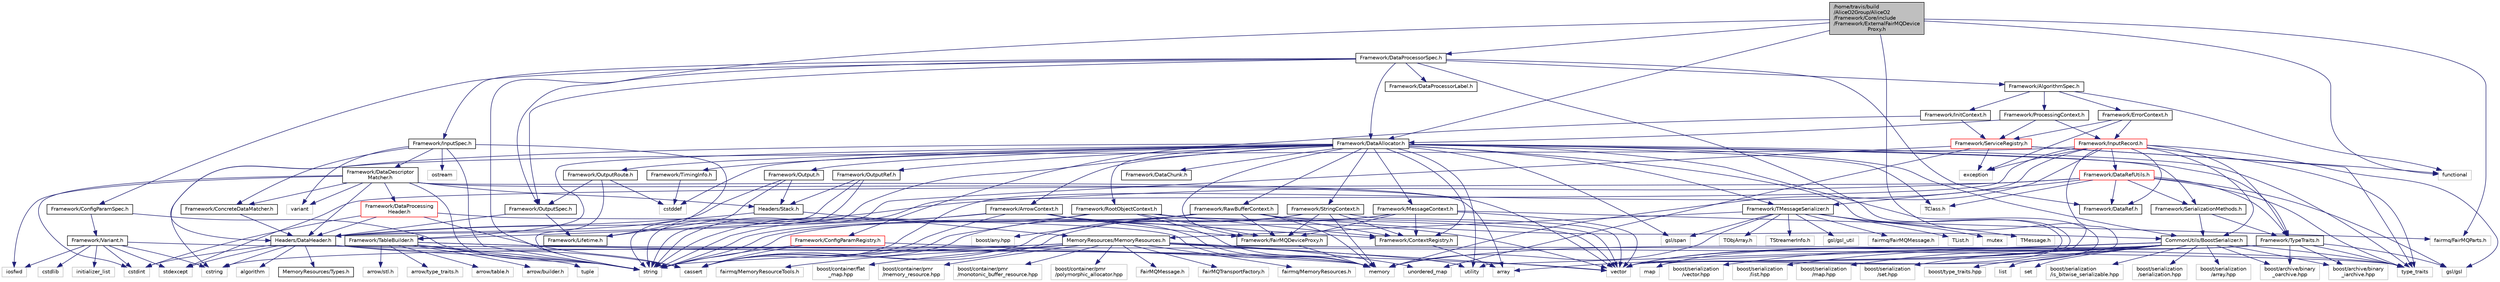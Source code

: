 digraph "/home/travis/build/AliceO2Group/AliceO2/Framework/Core/include/Framework/ExternalFairMQDeviceProxy.h"
{
 // INTERACTIVE_SVG=YES
  bgcolor="transparent";
  edge [fontname="Helvetica",fontsize="10",labelfontname="Helvetica",labelfontsize="10"];
  node [fontname="Helvetica",fontsize="10",shape=record];
  Node1 [label="/home/travis/build\l/AliceO2Group/AliceO2\l/Framework/Core/include\l/Framework/ExternalFairMQDevice\lProxy.h",height=0.2,width=0.4,color="black", fillcolor="grey75", style="filled" fontcolor="black"];
  Node1 -> Node2 [color="midnightblue",fontsize="10",style="solid",fontname="Helvetica"];
  Node2 [label="Framework/DataProcessorSpec.h",height=0.2,width=0.4,color="black",URL="$d0/df4/DataProcessorSpec_8h.html"];
  Node2 -> Node3 [color="midnightblue",fontsize="10",style="solid",fontname="Helvetica"];
  Node3 [label="Framework/AlgorithmSpec.h",height=0.2,width=0.4,color="black",URL="$d0/d14/AlgorithmSpec_8h.html"];
  Node3 -> Node4 [color="midnightblue",fontsize="10",style="solid",fontname="Helvetica"];
  Node4 [label="Framework/ProcessingContext.h",height=0.2,width=0.4,color="black",URL="$de/d6a/ProcessingContext_8h.html"];
  Node4 -> Node5 [color="midnightblue",fontsize="10",style="solid",fontname="Helvetica"];
  Node5 [label="Framework/InputRecord.h",height=0.2,width=0.4,color="red",URL="$d6/d5c/InputRecord_8h.html"];
  Node5 -> Node6 [color="midnightblue",fontsize="10",style="solid",fontname="Helvetica"];
  Node6 [label="Framework/DataRef.h",height=0.2,width=0.4,color="black",URL="$d5/dfb/DataRef_8h.html"];
  Node5 -> Node7 [color="midnightblue",fontsize="10",style="solid",fontname="Helvetica"];
  Node7 [label="Framework/DataRefUtils.h",height=0.2,width=0.4,color="red",URL="$d5/db8/DataRefUtils_8h.html"];
  Node7 -> Node6 [color="midnightblue",fontsize="10",style="solid",fontname="Helvetica"];
  Node7 -> Node8 [color="midnightblue",fontsize="10",style="solid",fontname="Helvetica"];
  Node8 [label="Framework/TMessageSerializer.h",height=0.2,width=0.4,color="black",URL="$d8/d3c/TMessageSerializer_8h.html"];
  Node8 -> Node9 [color="midnightblue",fontsize="10",style="solid",fontname="Helvetica"];
  Node9 [label="fairmq/FairMQMessage.h",height=0.2,width=0.4,color="grey75"];
  Node8 -> Node10 [color="midnightblue",fontsize="10",style="solid",fontname="Helvetica"];
  Node10 [label="TList.h",height=0.2,width=0.4,color="grey75"];
  Node8 -> Node11 [color="midnightblue",fontsize="10",style="solid",fontname="Helvetica"];
  Node11 [label="TMessage.h",height=0.2,width=0.4,color="grey75"];
  Node8 -> Node12 [color="midnightblue",fontsize="10",style="solid",fontname="Helvetica"];
  Node12 [label="TObjArray.h",height=0.2,width=0.4,color="grey75"];
  Node8 -> Node13 [color="midnightblue",fontsize="10",style="solid",fontname="Helvetica"];
  Node13 [label="TStreamerInfo.h",height=0.2,width=0.4,color="grey75"];
  Node8 -> Node14 [color="midnightblue",fontsize="10",style="solid",fontname="Helvetica"];
  Node14 [label="gsl/gsl_util",height=0.2,width=0.4,color="grey75"];
  Node8 -> Node15 [color="midnightblue",fontsize="10",style="solid",fontname="Helvetica"];
  Node15 [label="gsl/span",height=0.2,width=0.4,color="grey75"];
  Node8 -> Node16 [color="midnightblue",fontsize="10",style="solid",fontname="Helvetica"];
  Node16 [label="memory",height=0.2,width=0.4,color="grey75"];
  Node8 -> Node17 [color="midnightblue",fontsize="10",style="solid",fontname="Helvetica"];
  Node17 [label="mutex",height=0.2,width=0.4,color="grey75"];
  Node8 -> Node18 [color="midnightblue",fontsize="10",style="solid",fontname="Helvetica"];
  Node18 [label="MemoryResources/MemoryResources.h",height=0.2,width=0.4,color="black",URL="$dc/d03/MemoryResources_8h.html"];
  Node18 -> Node19 [color="midnightblue",fontsize="10",style="solid",fontname="Helvetica"];
  Node19 [label="boost/container/flat\l_map.hpp",height=0.2,width=0.4,color="grey75"];
  Node18 -> Node20 [color="midnightblue",fontsize="10",style="solid",fontname="Helvetica"];
  Node20 [label="boost/container/pmr\l/memory_resource.hpp",height=0.2,width=0.4,color="grey75"];
  Node18 -> Node21 [color="midnightblue",fontsize="10",style="solid",fontname="Helvetica"];
  Node21 [label="boost/container/pmr\l/monotonic_buffer_resource.hpp",height=0.2,width=0.4,color="grey75"];
  Node18 -> Node22 [color="midnightblue",fontsize="10",style="solid",fontname="Helvetica"];
  Node22 [label="boost/container/pmr\l/polymorphic_allocator.hpp",height=0.2,width=0.4,color="grey75"];
  Node18 -> Node23 [color="midnightblue",fontsize="10",style="solid",fontname="Helvetica"];
  Node23 [label="cstring",height=0.2,width=0.4,color="grey75"];
  Node18 -> Node24 [color="midnightblue",fontsize="10",style="solid",fontname="Helvetica"];
  Node24 [label="string",height=0.2,width=0.4,color="grey75"];
  Node18 -> Node25 [color="midnightblue",fontsize="10",style="solid",fontname="Helvetica"];
  Node25 [label="type_traits",height=0.2,width=0.4,color="grey75"];
  Node18 -> Node26 [color="midnightblue",fontsize="10",style="solid",fontname="Helvetica"];
  Node26 [label="utility",height=0.2,width=0.4,color="grey75"];
  Node18 -> Node27 [color="midnightblue",fontsize="10",style="solid",fontname="Helvetica"];
  Node27 [label="vector",height=0.2,width=0.4,color="grey75"];
  Node18 -> Node28 [color="midnightblue",fontsize="10",style="solid",fontname="Helvetica"];
  Node28 [label="unordered_map",height=0.2,width=0.4,color="grey75"];
  Node18 -> Node29 [color="midnightblue",fontsize="10",style="solid",fontname="Helvetica"];
  Node29 [label="FairMQMessage.h",height=0.2,width=0.4,color="grey75"];
  Node18 -> Node30 [color="midnightblue",fontsize="10",style="solid",fontname="Helvetica"];
  Node30 [label="FairMQTransportFactory.h",height=0.2,width=0.4,color="grey75"];
  Node18 -> Node31 [color="midnightblue",fontsize="10",style="solid",fontname="Helvetica"];
  Node31 [label="fairmq/MemoryResources.h",height=0.2,width=0.4,color="grey75"];
  Node18 -> Node32 [color="midnightblue",fontsize="10",style="solid",fontname="Helvetica"];
  Node32 [label="fairmq/MemoryResourceTools.h",height=0.2,width=0.4,color="grey75"];
  Node7 -> Node33 [color="midnightblue",fontsize="10",style="solid",fontname="Helvetica"];
  Node33 [label="Framework/SerializationMethods.h",height=0.2,width=0.4,color="black",URL="$d1/d53/SerializationMethods_8h.html",tooltip="Type wrappers for enfording a specific serialization method. "];
  Node33 -> Node34 [color="midnightblue",fontsize="10",style="solid",fontname="Helvetica"];
  Node34 [label="Framework/TypeTraits.h",height=0.2,width=0.4,color="black",URL="$d0/d95/TypeTraits_8h.html"];
  Node34 -> Node25 [color="midnightblue",fontsize="10",style="solid",fontname="Helvetica"];
  Node34 -> Node27 [color="midnightblue",fontsize="10",style="solid",fontname="Helvetica"];
  Node34 -> Node16 [color="midnightblue",fontsize="10",style="solid",fontname="Helvetica"];
  Node34 -> Node35 [color="midnightblue",fontsize="10",style="solid",fontname="Helvetica"];
  Node35 [label="boost/archive/binary\l_iarchive.hpp",height=0.2,width=0.4,color="grey75"];
  Node34 -> Node36 [color="midnightblue",fontsize="10",style="solid",fontname="Helvetica"];
  Node36 [label="boost/archive/binary\l_oarchive.hpp",height=0.2,width=0.4,color="grey75"];
  Node34 -> Node37 [color="midnightblue",fontsize="10",style="solid",fontname="Helvetica"];
  Node37 [label="gsl/gsl",height=0.2,width=0.4,color="grey75"];
  Node33 -> Node38 [color="midnightblue",fontsize="10",style="solid",fontname="Helvetica"];
  Node38 [label="CommonUtils/BoostSerializer.h",height=0.2,width=0.4,color="black",URL="$d7/d91/BoostSerializer_8h.html",tooltip="Templatised boost serializer/deserializer for containers and base types. "];
  Node38 -> Node26 [color="midnightblue",fontsize="10",style="solid",fontname="Helvetica"];
  Node38 -> Node25 [color="midnightblue",fontsize="10",style="solid",fontname="Helvetica"];
  Node38 -> Node39 [color="midnightblue",fontsize="10",style="solid",fontname="Helvetica"];
  Node39 [label="array",height=0.2,width=0.4,color="grey75"];
  Node38 -> Node27 [color="midnightblue",fontsize="10",style="solid",fontname="Helvetica"];
  Node38 -> Node40 [color="midnightblue",fontsize="10",style="solid",fontname="Helvetica"];
  Node40 [label="list",height=0.2,width=0.4,color="grey75"];
  Node38 -> Node41 [color="midnightblue",fontsize="10",style="solid",fontname="Helvetica"];
  Node41 [label="map",height=0.2,width=0.4,color="grey75"];
  Node38 -> Node42 [color="midnightblue",fontsize="10",style="solid",fontname="Helvetica"];
  Node42 [label="set",height=0.2,width=0.4,color="grey75"];
  Node38 -> Node35 [color="midnightblue",fontsize="10",style="solid",fontname="Helvetica"];
  Node38 -> Node36 [color="midnightblue",fontsize="10",style="solid",fontname="Helvetica"];
  Node38 -> Node43 [color="midnightblue",fontsize="10",style="solid",fontname="Helvetica"];
  Node43 [label="boost/serialization\l/is_bitwise_serializable.hpp",height=0.2,width=0.4,color="grey75"];
  Node38 -> Node44 [color="midnightblue",fontsize="10",style="solid",fontname="Helvetica"];
  Node44 [label="boost/serialization\l/serialization.hpp",height=0.2,width=0.4,color="grey75"];
  Node38 -> Node45 [color="midnightblue",fontsize="10",style="solid",fontname="Helvetica"];
  Node45 [label="boost/serialization\l/array.hpp",height=0.2,width=0.4,color="grey75"];
  Node38 -> Node46 [color="midnightblue",fontsize="10",style="solid",fontname="Helvetica"];
  Node46 [label="boost/serialization\l/vector.hpp",height=0.2,width=0.4,color="grey75"];
  Node38 -> Node47 [color="midnightblue",fontsize="10",style="solid",fontname="Helvetica"];
  Node47 [label="boost/serialization\l/list.hpp",height=0.2,width=0.4,color="grey75"];
  Node38 -> Node48 [color="midnightblue",fontsize="10",style="solid",fontname="Helvetica"];
  Node48 [label="boost/serialization\l/map.hpp",height=0.2,width=0.4,color="grey75"];
  Node38 -> Node49 [color="midnightblue",fontsize="10",style="solid",fontname="Helvetica"];
  Node49 [label="boost/serialization\l/set.hpp",height=0.2,width=0.4,color="grey75"];
  Node38 -> Node50 [color="midnightblue",fontsize="10",style="solid",fontname="Helvetica"];
  Node50 [label="boost/type_traits.hpp",height=0.2,width=0.4,color="grey75"];
  Node7 -> Node34 [color="midnightblue",fontsize="10",style="solid",fontname="Helvetica"];
  Node7 -> Node51 [color="midnightblue",fontsize="10",style="solid",fontname="Helvetica"];
  Node51 [label="Headers/DataHeader.h",height=0.2,width=0.4,color="black",URL="$dc/dcd/DataHeader_8h.html"];
  Node51 -> Node52 [color="midnightblue",fontsize="10",style="solid",fontname="Helvetica"];
  Node52 [label="cstdint",height=0.2,width=0.4,color="grey75"];
  Node51 -> Node16 [color="midnightblue",fontsize="10",style="solid",fontname="Helvetica"];
  Node51 -> Node53 [color="midnightblue",fontsize="10",style="solid",fontname="Helvetica"];
  Node53 [label="cassert",height=0.2,width=0.4,color="grey75"];
  Node51 -> Node23 [color="midnightblue",fontsize="10",style="solid",fontname="Helvetica"];
  Node51 -> Node54 [color="midnightblue",fontsize="10",style="solid",fontname="Helvetica"];
  Node54 [label="algorithm",height=0.2,width=0.4,color="grey75"];
  Node51 -> Node55 [color="midnightblue",fontsize="10",style="solid",fontname="Helvetica"];
  Node55 [label="stdexcept",height=0.2,width=0.4,color="grey75"];
  Node51 -> Node24 [color="midnightblue",fontsize="10",style="solid",fontname="Helvetica"];
  Node51 -> Node56 [color="midnightblue",fontsize="10",style="solid",fontname="Helvetica"];
  Node56 [label="MemoryResources/Types.h",height=0.2,width=0.4,color="black",URL="$d7/df8/Types_8h.html"];
  Node7 -> Node57 [color="midnightblue",fontsize="10",style="solid",fontname="Helvetica"];
  Node57 [label="TClass.h",height=0.2,width=0.4,color="grey75"];
  Node7 -> Node37 [color="midnightblue",fontsize="10",style="solid",fontname="Helvetica"];
  Node7 -> Node55 [color="midnightblue",fontsize="10",style="solid",fontname="Helvetica"];
  Node7 -> Node25 [color="midnightblue",fontsize="10",style="solid",fontname="Helvetica"];
  Node5 -> Node34 [color="midnightblue",fontsize="10",style="solid",fontname="Helvetica"];
  Node5 -> Node38 [color="midnightblue",fontsize="10",style="solid",fontname="Helvetica"];
  Node5 -> Node37 [color="midnightblue",fontsize="10",style="solid",fontname="Helvetica"];
  Node5 -> Node24 [color="midnightblue",fontsize="10",style="solid",fontname="Helvetica"];
  Node5 -> Node27 [color="midnightblue",fontsize="10",style="solid",fontname="Helvetica"];
  Node5 -> Node23 [color="midnightblue",fontsize="10",style="solid",fontname="Helvetica"];
  Node5 -> Node53 [color="midnightblue",fontsize="10",style="solid",fontname="Helvetica"];
  Node5 -> Node58 [color="midnightblue",fontsize="10",style="solid",fontname="Helvetica"];
  Node58 [label="exception",height=0.2,width=0.4,color="grey75"];
  Node5 -> Node16 [color="midnightblue",fontsize="10",style="solid",fontname="Helvetica"];
  Node5 -> Node25 [color="midnightblue",fontsize="10",style="solid",fontname="Helvetica"];
  Node4 -> Node59 [color="midnightblue",fontsize="10",style="solid",fontname="Helvetica"];
  Node59 [label="Framework/ServiceRegistry.h",height=0.2,width=0.4,color="red",URL="$d8/d17/ServiceRegistry_8h.html"];
  Node59 -> Node58 [color="midnightblue",fontsize="10",style="solid",fontname="Helvetica"];
  Node59 -> Node60 [color="midnightblue",fontsize="10",style="solid",fontname="Helvetica"];
  Node60 [label="functional",height=0.2,width=0.4,color="grey75"];
  Node59 -> Node24 [color="midnightblue",fontsize="10",style="solid",fontname="Helvetica"];
  Node59 -> Node25 [color="midnightblue",fontsize="10",style="solid",fontname="Helvetica"];
  Node59 -> Node28 [color="midnightblue",fontsize="10",style="solid",fontname="Helvetica"];
  Node4 -> Node61 [color="midnightblue",fontsize="10",style="solid",fontname="Helvetica"];
  Node61 [label="Framework/DataAllocator.h",height=0.2,width=0.4,color="black",URL="$d1/d28/DataAllocator_8h.html"];
  Node61 -> Node62 [color="midnightblue",fontsize="10",style="solid",fontname="Helvetica"];
  Node62 [label="Framework/ContextRegistry.h",height=0.2,width=0.4,color="black",URL="$df/d2f/ContextRegistry_8h.html"];
  Node62 -> Node39 [color="midnightblue",fontsize="10",style="solid",fontname="Helvetica"];
  Node61 -> Node63 [color="midnightblue",fontsize="10",style="solid",fontname="Helvetica"];
  Node63 [label="Framework/MessageContext.h",height=0.2,width=0.4,color="black",URL="$dc/dc4/MessageContext_8h.html"];
  Node63 -> Node62 [color="midnightblue",fontsize="10",style="solid",fontname="Helvetica"];
  Node63 -> Node64 [color="midnightblue",fontsize="10",style="solid",fontname="Helvetica"];
  Node64 [label="Framework/FairMQDeviceProxy.h",height=0.2,width=0.4,color="black",URL="$d8/d71/FairMQDeviceProxy_8h.html"];
  Node64 -> Node16 [color="midnightblue",fontsize="10",style="solid",fontname="Helvetica"];
  Node63 -> Node65 [color="midnightblue",fontsize="10",style="solid",fontname="Helvetica"];
  Node65 [label="fairmq/FairMQParts.h",height=0.2,width=0.4,color="grey75"];
  Node63 -> Node27 [color="midnightblue",fontsize="10",style="solid",fontname="Helvetica"];
  Node63 -> Node53 [color="midnightblue",fontsize="10",style="solid",fontname="Helvetica"];
  Node63 -> Node24 [color="midnightblue",fontsize="10",style="solid",fontname="Helvetica"];
  Node61 -> Node66 [color="midnightblue",fontsize="10",style="solid",fontname="Helvetica"];
  Node66 [label="Framework/RootObjectContext.h",height=0.2,width=0.4,color="black",URL="$d2/d80/RootObjectContext_8h.html"];
  Node66 -> Node62 [color="midnightblue",fontsize="10",style="solid",fontname="Helvetica"];
  Node66 -> Node64 [color="midnightblue",fontsize="10",style="solid",fontname="Helvetica"];
  Node66 -> Node27 [color="midnightblue",fontsize="10",style="solid",fontname="Helvetica"];
  Node66 -> Node53 [color="midnightblue",fontsize="10",style="solid",fontname="Helvetica"];
  Node66 -> Node24 [color="midnightblue",fontsize="10",style="solid",fontname="Helvetica"];
  Node66 -> Node16 [color="midnightblue",fontsize="10",style="solid",fontname="Helvetica"];
  Node61 -> Node67 [color="midnightblue",fontsize="10",style="solid",fontname="Helvetica"];
  Node67 [label="Framework/StringContext.h",height=0.2,width=0.4,color="black",URL="$dd/df6/StringContext_8h.html"];
  Node67 -> Node62 [color="midnightblue",fontsize="10",style="solid",fontname="Helvetica"];
  Node67 -> Node64 [color="midnightblue",fontsize="10",style="solid",fontname="Helvetica"];
  Node67 -> Node27 [color="midnightblue",fontsize="10",style="solid",fontname="Helvetica"];
  Node67 -> Node53 [color="midnightblue",fontsize="10",style="solid",fontname="Helvetica"];
  Node67 -> Node24 [color="midnightblue",fontsize="10",style="solid",fontname="Helvetica"];
  Node67 -> Node16 [color="midnightblue",fontsize="10",style="solid",fontname="Helvetica"];
  Node61 -> Node68 [color="midnightblue",fontsize="10",style="solid",fontname="Helvetica"];
  Node68 [label="Framework/ArrowContext.h",height=0.2,width=0.4,color="black",URL="$d8/da2/ArrowContext_8h.html"];
  Node68 -> Node62 [color="midnightblue",fontsize="10",style="solid",fontname="Helvetica"];
  Node68 -> Node64 [color="midnightblue",fontsize="10",style="solid",fontname="Helvetica"];
  Node68 -> Node69 [color="midnightblue",fontsize="10",style="solid",fontname="Helvetica"];
  Node69 [label="Framework/TableBuilder.h",height=0.2,width=0.4,color="black",URL="$d5/d98/TableBuilder_8h.html"];
  Node69 -> Node70 [color="midnightblue",fontsize="10",style="solid",fontname="Helvetica"];
  Node70 [label="arrow/stl.h",height=0.2,width=0.4,color="grey75"];
  Node69 -> Node71 [color="midnightblue",fontsize="10",style="solid",fontname="Helvetica"];
  Node71 [label="arrow/type_traits.h",height=0.2,width=0.4,color="grey75"];
  Node69 -> Node72 [color="midnightblue",fontsize="10",style="solid",fontname="Helvetica"];
  Node72 [label="arrow/table.h",height=0.2,width=0.4,color="grey75"];
  Node69 -> Node73 [color="midnightblue",fontsize="10",style="solid",fontname="Helvetica"];
  Node73 [label="arrow/builder.h",height=0.2,width=0.4,color="grey75"];
  Node69 -> Node27 [color="midnightblue",fontsize="10",style="solid",fontname="Helvetica"];
  Node69 -> Node24 [color="midnightblue",fontsize="10",style="solid",fontname="Helvetica"];
  Node69 -> Node16 [color="midnightblue",fontsize="10",style="solid",fontname="Helvetica"];
  Node69 -> Node74 [color="midnightblue",fontsize="10",style="solid",fontname="Helvetica"];
  Node74 [label="tuple",height=0.2,width=0.4,color="grey75"];
  Node68 -> Node27 [color="midnightblue",fontsize="10",style="solid",fontname="Helvetica"];
  Node68 -> Node53 [color="midnightblue",fontsize="10",style="solid",fontname="Helvetica"];
  Node68 -> Node24 [color="midnightblue",fontsize="10",style="solid",fontname="Helvetica"];
  Node68 -> Node16 [color="midnightblue",fontsize="10",style="solid",fontname="Helvetica"];
  Node61 -> Node75 [color="midnightblue",fontsize="10",style="solid",fontname="Helvetica"];
  Node75 [label="Framework/RawBufferContext.h",height=0.2,width=0.4,color="black",URL="$d8/d25/RawBufferContext_8h.html",tooltip=" "];
  Node75 -> Node62 [color="midnightblue",fontsize="10",style="solid",fontname="Helvetica"];
  Node75 -> Node64 [color="midnightblue",fontsize="10",style="solid",fontname="Helvetica"];
  Node75 -> Node38 [color="midnightblue",fontsize="10",style="solid",fontname="Helvetica"];
  Node75 -> Node27 [color="midnightblue",fontsize="10",style="solid",fontname="Helvetica"];
  Node75 -> Node53 [color="midnightblue",fontsize="10",style="solid",fontname="Helvetica"];
  Node75 -> Node24 [color="midnightblue",fontsize="10",style="solid",fontname="Helvetica"];
  Node75 -> Node16 [color="midnightblue",fontsize="10",style="solid",fontname="Helvetica"];
  Node75 -> Node76 [color="midnightblue",fontsize="10",style="solid",fontname="Helvetica"];
  Node76 [label="boost/any.hpp",height=0.2,width=0.4,color="grey75"];
  Node61 -> Node38 [color="midnightblue",fontsize="10",style="solid",fontname="Helvetica"];
  Node61 -> Node77 [color="midnightblue",fontsize="10",style="solid",fontname="Helvetica"];
  Node77 [label="Framework/Output.h",height=0.2,width=0.4,color="black",URL="$d3/ddf/Output_8h.html"];
  Node77 -> Node51 [color="midnightblue",fontsize="10",style="solid",fontname="Helvetica"];
  Node77 -> Node78 [color="midnightblue",fontsize="10",style="solid",fontname="Helvetica"];
  Node78 [label="Framework/Lifetime.h",height=0.2,width=0.4,color="black",URL="$dc/dca/Lifetime_8h.html"];
  Node77 -> Node79 [color="midnightblue",fontsize="10",style="solid",fontname="Helvetica"];
  Node79 [label="Headers/Stack.h",height=0.2,width=0.4,color="black",URL="$d4/d00/Headers_2include_2Headers_2Stack_8h.html"];
  Node79 -> Node18 [color="midnightblue",fontsize="10",style="solid",fontname="Helvetica"];
  Node79 -> Node51 [color="midnightblue",fontsize="10",style="solid",fontname="Helvetica"];
  Node61 -> Node80 [color="midnightblue",fontsize="10",style="solid",fontname="Helvetica"];
  Node80 [label="Framework/OutputRef.h",height=0.2,width=0.4,color="black",URL="$d6/d5a/OutputRef_8h.html"];
  Node80 -> Node51 [color="midnightblue",fontsize="10",style="solid",fontname="Helvetica"];
  Node80 -> Node79 [color="midnightblue",fontsize="10",style="solid",fontname="Helvetica"];
  Node80 -> Node24 [color="midnightblue",fontsize="10",style="solid",fontname="Helvetica"];
  Node61 -> Node81 [color="midnightblue",fontsize="10",style="solid",fontname="Helvetica"];
  Node81 [label="Framework/OutputRoute.h",height=0.2,width=0.4,color="black",URL="$d6/df4/OutputRoute_8h.html"];
  Node81 -> Node82 [color="midnightblue",fontsize="10",style="solid",fontname="Helvetica"];
  Node82 [label="Framework/OutputSpec.h",height=0.2,width=0.4,color="black",URL="$db/d2d/OutputSpec_8h.html"];
  Node82 -> Node51 [color="midnightblue",fontsize="10",style="solid",fontname="Helvetica"];
  Node82 -> Node78 [color="midnightblue",fontsize="10",style="solid",fontname="Helvetica"];
  Node81 -> Node83 [color="midnightblue",fontsize="10",style="solid",fontname="Helvetica"];
  Node83 [label="cstddef",height=0.2,width=0.4,color="grey75"];
  Node81 -> Node24 [color="midnightblue",fontsize="10",style="solid",fontname="Helvetica"];
  Node61 -> Node84 [color="midnightblue",fontsize="10",style="solid",fontname="Helvetica"];
  Node84 [label="Framework/DataChunk.h",height=0.2,width=0.4,color="black",URL="$d7/d31/DataChunk_8h.html"];
  Node61 -> Node64 [color="midnightblue",fontsize="10",style="solid",fontname="Helvetica"];
  Node61 -> Node85 [color="midnightblue",fontsize="10",style="solid",fontname="Helvetica"];
  Node85 [label="Framework/TimingInfo.h",height=0.2,width=0.4,color="black",URL="$da/d2b/TimingInfo_8h.html"];
  Node85 -> Node83 [color="midnightblue",fontsize="10",style="solid",fontname="Helvetica"];
  Node61 -> Node8 [color="midnightblue",fontsize="10",style="solid",fontname="Helvetica"];
  Node61 -> Node34 [color="midnightblue",fontsize="10",style="solid",fontname="Helvetica"];
  Node61 -> Node33 [color="midnightblue",fontsize="10",style="solid",fontname="Helvetica"];
  Node61 -> Node69 [color="midnightblue",fontsize="10",style="solid",fontname="Helvetica"];
  Node61 -> Node51 [color="midnightblue",fontsize="10",style="solid",fontname="Helvetica"];
  Node61 -> Node57 [color="midnightblue",fontsize="10",style="solid",fontname="Helvetica"];
  Node61 -> Node15 [color="midnightblue",fontsize="10",style="solid",fontname="Helvetica"];
  Node61 -> Node27 [color="midnightblue",fontsize="10",style="solid",fontname="Helvetica"];
  Node61 -> Node41 [color="midnightblue",fontsize="10",style="solid",fontname="Helvetica"];
  Node61 -> Node24 [color="midnightblue",fontsize="10",style="solid",fontname="Helvetica"];
  Node61 -> Node26 [color="midnightblue",fontsize="10",style="solid",fontname="Helvetica"];
  Node61 -> Node25 [color="midnightblue",fontsize="10",style="solid",fontname="Helvetica"];
  Node61 -> Node83 [color="midnightblue",fontsize="10",style="solid",fontname="Helvetica"];
  Node3 -> Node86 [color="midnightblue",fontsize="10",style="solid",fontname="Helvetica"];
  Node86 [label="Framework/ErrorContext.h",height=0.2,width=0.4,color="black",URL="$d7/dad/ErrorContext_8h.html"];
  Node86 -> Node5 [color="midnightblue",fontsize="10",style="solid",fontname="Helvetica"];
  Node86 -> Node59 [color="midnightblue",fontsize="10",style="solid",fontname="Helvetica"];
  Node86 -> Node58 [color="midnightblue",fontsize="10",style="solid",fontname="Helvetica"];
  Node3 -> Node87 [color="midnightblue",fontsize="10",style="solid",fontname="Helvetica"];
  Node87 [label="Framework/InitContext.h",height=0.2,width=0.4,color="black",URL="$d4/d2b/InitContext_8h.html"];
  Node87 -> Node88 [color="midnightblue",fontsize="10",style="solid",fontname="Helvetica"];
  Node88 [label="Framework/ConfigParamRegistry.h",height=0.2,width=0.4,color="red",URL="$de/dc6/ConfigParamRegistry_8h.html"];
  Node88 -> Node16 [color="midnightblue",fontsize="10",style="solid",fontname="Helvetica"];
  Node88 -> Node24 [color="midnightblue",fontsize="10",style="solid",fontname="Helvetica"];
  Node88 -> Node53 [color="midnightblue",fontsize="10",style="solid",fontname="Helvetica"];
  Node87 -> Node59 [color="midnightblue",fontsize="10",style="solid",fontname="Helvetica"];
  Node3 -> Node60 [color="midnightblue",fontsize="10",style="solid",fontname="Helvetica"];
  Node2 -> Node89 [color="midnightblue",fontsize="10",style="solid",fontname="Helvetica"];
  Node89 [label="Framework/ConfigParamSpec.h",height=0.2,width=0.4,color="black",URL="$d0/d1c/ConfigParamSpec_8h.html"];
  Node89 -> Node90 [color="midnightblue",fontsize="10",style="solid",fontname="Helvetica"];
  Node90 [label="Framework/Variant.h",height=0.2,width=0.4,color="black",URL="$de/d56/Variant_8h.html"];
  Node90 -> Node25 [color="midnightblue",fontsize="10",style="solid",fontname="Helvetica"];
  Node90 -> Node23 [color="midnightblue",fontsize="10",style="solid",fontname="Helvetica"];
  Node90 -> Node52 [color="midnightblue",fontsize="10",style="solid",fontname="Helvetica"];
  Node90 -> Node91 [color="midnightblue",fontsize="10",style="solid",fontname="Helvetica"];
  Node91 [label="cstdlib",height=0.2,width=0.4,color="grey75"];
  Node90 -> Node55 [color="midnightblue",fontsize="10",style="solid",fontname="Helvetica"];
  Node90 -> Node92 [color="midnightblue",fontsize="10",style="solid",fontname="Helvetica"];
  Node92 [label="iosfwd",height=0.2,width=0.4,color="grey75"];
  Node90 -> Node93 [color="midnightblue",fontsize="10",style="solid",fontname="Helvetica"];
  Node93 [label="initializer_list",height=0.2,width=0.4,color="grey75"];
  Node89 -> Node24 [color="midnightblue",fontsize="10",style="solid",fontname="Helvetica"];
  Node2 -> Node61 [color="midnightblue",fontsize="10",style="solid",fontname="Helvetica"];
  Node2 -> Node94 [color="midnightblue",fontsize="10",style="solid",fontname="Helvetica"];
  Node94 [label="Framework/DataProcessorLabel.h",height=0.2,width=0.4,color="black",URL="$d1/df2/DataProcessorLabel_8h.html"];
  Node2 -> Node6 [color="midnightblue",fontsize="10",style="solid",fontname="Helvetica"];
  Node2 -> Node95 [color="midnightblue",fontsize="10",style="solid",fontname="Helvetica"];
  Node95 [label="Framework/InputSpec.h",height=0.2,width=0.4,color="black",URL="$d5/d3f/InputSpec_8h.html"];
  Node95 -> Node78 [color="midnightblue",fontsize="10",style="solid",fontname="Helvetica"];
  Node95 -> Node96 [color="midnightblue",fontsize="10",style="solid",fontname="Helvetica"];
  Node96 [label="Framework/ConcreteDataMatcher.h",height=0.2,width=0.4,color="black",URL="$d0/d1b/ConcreteDataMatcher_8h.html"];
  Node96 -> Node51 [color="midnightblue",fontsize="10",style="solid",fontname="Helvetica"];
  Node95 -> Node97 [color="midnightblue",fontsize="10",style="solid",fontname="Helvetica"];
  Node97 [label="Framework/DataDescriptor\lMatcher.h",height=0.2,width=0.4,color="black",URL="$d3/da3/DataDescriptorMatcher_8h.html"];
  Node97 -> Node96 [color="midnightblue",fontsize="10",style="solid",fontname="Helvetica"];
  Node97 -> Node98 [color="midnightblue",fontsize="10",style="solid",fontname="Helvetica"];
  Node98 [label="Framework/DataProcessing\lHeader.h",height=0.2,width=0.4,color="red",URL="$d6/dc9/DataProcessingHeader_8h.html"];
  Node98 -> Node51 [color="midnightblue",fontsize="10",style="solid",fontname="Helvetica"];
  Node98 -> Node52 [color="midnightblue",fontsize="10",style="solid",fontname="Helvetica"];
  Node98 -> Node16 [color="midnightblue",fontsize="10",style="solid",fontname="Helvetica"];
  Node98 -> Node53 [color="midnightblue",fontsize="10",style="solid",fontname="Helvetica"];
  Node97 -> Node51 [color="midnightblue",fontsize="10",style="solid",fontname="Helvetica"];
  Node97 -> Node79 [color="midnightblue",fontsize="10",style="solid",fontname="Helvetica"];
  Node97 -> Node39 [color="midnightblue",fontsize="10",style="solid",fontname="Helvetica"];
  Node97 -> Node52 [color="midnightblue",fontsize="10",style="solid",fontname="Helvetica"];
  Node97 -> Node92 [color="midnightblue",fontsize="10",style="solid",fontname="Helvetica"];
  Node97 -> Node24 [color="midnightblue",fontsize="10",style="solid",fontname="Helvetica"];
  Node97 -> Node99 [color="midnightblue",fontsize="10",style="solid",fontname="Helvetica"];
  Node99 [label="variant",height=0.2,width=0.4,color="grey75"];
  Node97 -> Node27 [color="midnightblue",fontsize="10",style="solid",fontname="Helvetica"];
  Node95 -> Node24 [color="midnightblue",fontsize="10",style="solid",fontname="Helvetica"];
  Node95 -> Node100 [color="midnightblue",fontsize="10",style="solid",fontname="Helvetica"];
  Node100 [label="ostream",height=0.2,width=0.4,color="grey75"];
  Node95 -> Node99 [color="midnightblue",fontsize="10",style="solid",fontname="Helvetica"];
  Node2 -> Node82 [color="midnightblue",fontsize="10",style="solid",fontname="Helvetica"];
  Node2 -> Node24 [color="midnightblue",fontsize="10",style="solid",fontname="Helvetica"];
  Node2 -> Node27 [color="midnightblue",fontsize="10",style="solid",fontname="Helvetica"];
  Node1 -> Node82 [color="midnightblue",fontsize="10",style="solid",fontname="Helvetica"];
  Node1 -> Node61 [color="midnightblue",fontsize="10",style="solid",fontname="Helvetica"];
  Node1 -> Node65 [color="midnightblue",fontsize="10",style="solid",fontname="Helvetica"];
  Node1 -> Node27 [color="midnightblue",fontsize="10",style="solid",fontname="Helvetica"];
  Node1 -> Node60 [color="midnightblue",fontsize="10",style="solid",fontname="Helvetica"];
}
